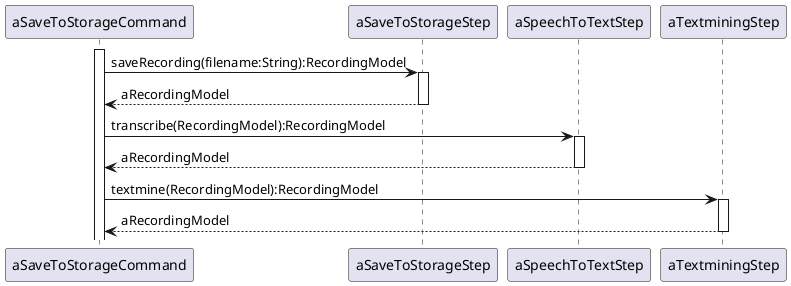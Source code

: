 @startuml
activate aSaveToStorageCommand
aSaveToStorageCommand -> aSaveToStorageStep: saveRecording(filename:String):RecordingModel
  activate aSaveToStorageStep

aSaveToStorageStep --> aSaveToStorageCommand: aRecordingModel
deactivate aSaveToStorageStep

aSaveToStorageCommand -> aSpeechToTextStep: transcribe(RecordingModel):RecordingModel
activate aSpeechToTextStep
aSpeechToTextStep --> aSaveToStorageCommand: aRecordingModel
deactivate aSpeechToTextStep

aSaveToStorageCommand -> aTextminingStep: textmine(RecordingModel):RecordingModel
activate aTextminingStep
aTextminingStep --> aSaveToStorageCommand: aRecordingModel
deactivate aTextminingStep
@enduml
